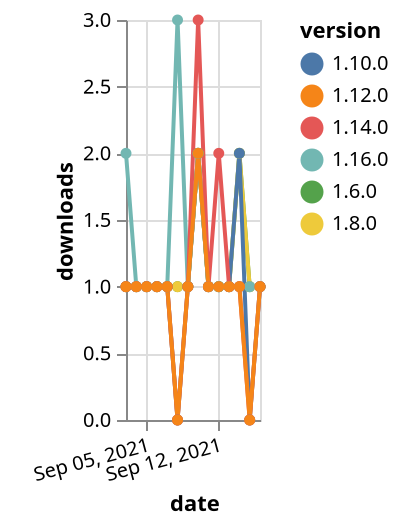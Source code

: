 {"$schema": "https://vega.github.io/schema/vega-lite/v5.json", "description": "A simple bar chart with embedded data.", "data": {"values": [{"date": "2021-09-03", "total": 265, "delta": 1, "version": "1.6.0"}, {"date": "2021-09-04", "total": 266, "delta": 1, "version": "1.6.0"}, {"date": "2021-09-05", "total": 267, "delta": 1, "version": "1.6.0"}, {"date": "2021-09-06", "total": 268, "delta": 1, "version": "1.6.0"}, {"date": "2021-09-07", "total": 269, "delta": 1, "version": "1.6.0"}, {"date": "2021-09-08", "total": 270, "delta": 1, "version": "1.6.0"}, {"date": "2021-09-09", "total": 271, "delta": 1, "version": "1.6.0"}, {"date": "2021-09-10", "total": 273, "delta": 2, "version": "1.6.0"}, {"date": "2021-09-11", "total": 274, "delta": 1, "version": "1.6.0"}, {"date": "2021-09-12", "total": 275, "delta": 1, "version": "1.6.0"}, {"date": "2021-09-13", "total": 276, "delta": 1, "version": "1.6.0"}, {"date": "2021-09-14", "total": 278, "delta": 2, "version": "1.6.0"}, {"date": "2021-09-15", "total": 279, "delta": 1, "version": "1.6.0"}, {"date": "2021-09-16", "total": 280, "delta": 1, "version": "1.6.0"}, {"date": "2021-09-03", "total": 212, "delta": 1, "version": "1.8.0"}, {"date": "2021-09-04", "total": 213, "delta": 1, "version": "1.8.0"}, {"date": "2021-09-05", "total": 214, "delta": 1, "version": "1.8.0"}, {"date": "2021-09-06", "total": 215, "delta": 1, "version": "1.8.0"}, {"date": "2021-09-07", "total": 216, "delta": 1, "version": "1.8.0"}, {"date": "2021-09-08", "total": 217, "delta": 1, "version": "1.8.0"}, {"date": "2021-09-09", "total": 218, "delta": 1, "version": "1.8.0"}, {"date": "2021-09-10", "total": 220, "delta": 2, "version": "1.8.0"}, {"date": "2021-09-11", "total": 221, "delta": 1, "version": "1.8.0"}, {"date": "2021-09-12", "total": 222, "delta": 1, "version": "1.8.0"}, {"date": "2021-09-13", "total": 223, "delta": 1, "version": "1.8.0"}, {"date": "2021-09-14", "total": 225, "delta": 2, "version": "1.8.0"}, {"date": "2021-09-15", "total": 226, "delta": 1, "version": "1.8.0"}, {"date": "2021-09-16", "total": 227, "delta": 1, "version": "1.8.0"}, {"date": "2021-09-03", "total": 211, "delta": 1, "version": "1.10.0"}, {"date": "2021-09-04", "total": 212, "delta": 1, "version": "1.10.0"}, {"date": "2021-09-05", "total": 213, "delta": 1, "version": "1.10.0"}, {"date": "2021-09-06", "total": 214, "delta": 1, "version": "1.10.0"}, {"date": "2021-09-07", "total": 215, "delta": 1, "version": "1.10.0"}, {"date": "2021-09-08", "total": 215, "delta": 0, "version": "1.10.0"}, {"date": "2021-09-09", "total": 216, "delta": 1, "version": "1.10.0"}, {"date": "2021-09-10", "total": 218, "delta": 2, "version": "1.10.0"}, {"date": "2021-09-11", "total": 219, "delta": 1, "version": "1.10.0"}, {"date": "2021-09-12", "total": 220, "delta": 1, "version": "1.10.0"}, {"date": "2021-09-13", "total": 221, "delta": 1, "version": "1.10.0"}, {"date": "2021-09-14", "total": 223, "delta": 2, "version": "1.10.0"}, {"date": "2021-09-15", "total": 223, "delta": 0, "version": "1.10.0"}, {"date": "2021-09-16", "total": 224, "delta": 1, "version": "1.10.0"}, {"date": "2021-09-03", "total": 121, "delta": 2, "version": "1.16.0"}, {"date": "2021-09-04", "total": 122, "delta": 1, "version": "1.16.0"}, {"date": "2021-09-05", "total": 123, "delta": 1, "version": "1.16.0"}, {"date": "2021-09-06", "total": 124, "delta": 1, "version": "1.16.0"}, {"date": "2021-09-07", "total": 125, "delta": 1, "version": "1.16.0"}, {"date": "2021-09-08", "total": 128, "delta": 3, "version": "1.16.0"}, {"date": "2021-09-09", "total": 129, "delta": 1, "version": "1.16.0"}, {"date": "2021-09-10", "total": 131, "delta": 2, "version": "1.16.0"}, {"date": "2021-09-11", "total": 132, "delta": 1, "version": "1.16.0"}, {"date": "2021-09-12", "total": 133, "delta": 1, "version": "1.16.0"}, {"date": "2021-09-13", "total": 134, "delta": 1, "version": "1.16.0"}, {"date": "2021-09-14", "total": 135, "delta": 1, "version": "1.16.0"}, {"date": "2021-09-15", "total": 136, "delta": 1, "version": "1.16.0"}, {"date": "2021-09-16", "total": 137, "delta": 1, "version": "1.16.0"}, {"date": "2021-09-03", "total": 197, "delta": 1, "version": "1.14.0"}, {"date": "2021-09-04", "total": 198, "delta": 1, "version": "1.14.0"}, {"date": "2021-09-05", "total": 199, "delta": 1, "version": "1.14.0"}, {"date": "2021-09-06", "total": 200, "delta": 1, "version": "1.14.0"}, {"date": "2021-09-07", "total": 201, "delta": 1, "version": "1.14.0"}, {"date": "2021-09-08", "total": 201, "delta": 0, "version": "1.14.0"}, {"date": "2021-09-09", "total": 202, "delta": 1, "version": "1.14.0"}, {"date": "2021-09-10", "total": 205, "delta": 3, "version": "1.14.0"}, {"date": "2021-09-11", "total": 206, "delta": 1, "version": "1.14.0"}, {"date": "2021-09-12", "total": 208, "delta": 2, "version": "1.14.0"}, {"date": "2021-09-13", "total": 209, "delta": 1, "version": "1.14.0"}, {"date": "2021-09-14", "total": 210, "delta": 1, "version": "1.14.0"}, {"date": "2021-09-15", "total": 210, "delta": 0, "version": "1.14.0"}, {"date": "2021-09-16", "total": 211, "delta": 1, "version": "1.14.0"}, {"date": "2021-09-03", "total": 177, "delta": 1, "version": "1.12.0"}, {"date": "2021-09-04", "total": 178, "delta": 1, "version": "1.12.0"}, {"date": "2021-09-05", "total": 179, "delta": 1, "version": "1.12.0"}, {"date": "2021-09-06", "total": 180, "delta": 1, "version": "1.12.0"}, {"date": "2021-09-07", "total": 181, "delta": 1, "version": "1.12.0"}, {"date": "2021-09-08", "total": 181, "delta": 0, "version": "1.12.0"}, {"date": "2021-09-09", "total": 182, "delta": 1, "version": "1.12.0"}, {"date": "2021-09-10", "total": 184, "delta": 2, "version": "1.12.0"}, {"date": "2021-09-11", "total": 185, "delta": 1, "version": "1.12.0"}, {"date": "2021-09-12", "total": 186, "delta": 1, "version": "1.12.0"}, {"date": "2021-09-13", "total": 187, "delta": 1, "version": "1.12.0"}, {"date": "2021-09-14", "total": 188, "delta": 1, "version": "1.12.0"}, {"date": "2021-09-15", "total": 188, "delta": 0, "version": "1.12.0"}, {"date": "2021-09-16", "total": 189, "delta": 1, "version": "1.12.0"}]}, "width": "container", "mark": {"type": "line", "point": {"filled": true}}, "encoding": {"x": {"field": "date", "type": "temporal", "timeUnit": "yearmonthdate", "title": "date", "axis": {"labelAngle": -15}}, "y": {"field": "delta", "type": "quantitative", "title": "downloads"}, "color": {"field": "version", "type": "nominal"}, "tooltip": {"field": "delta"}}}